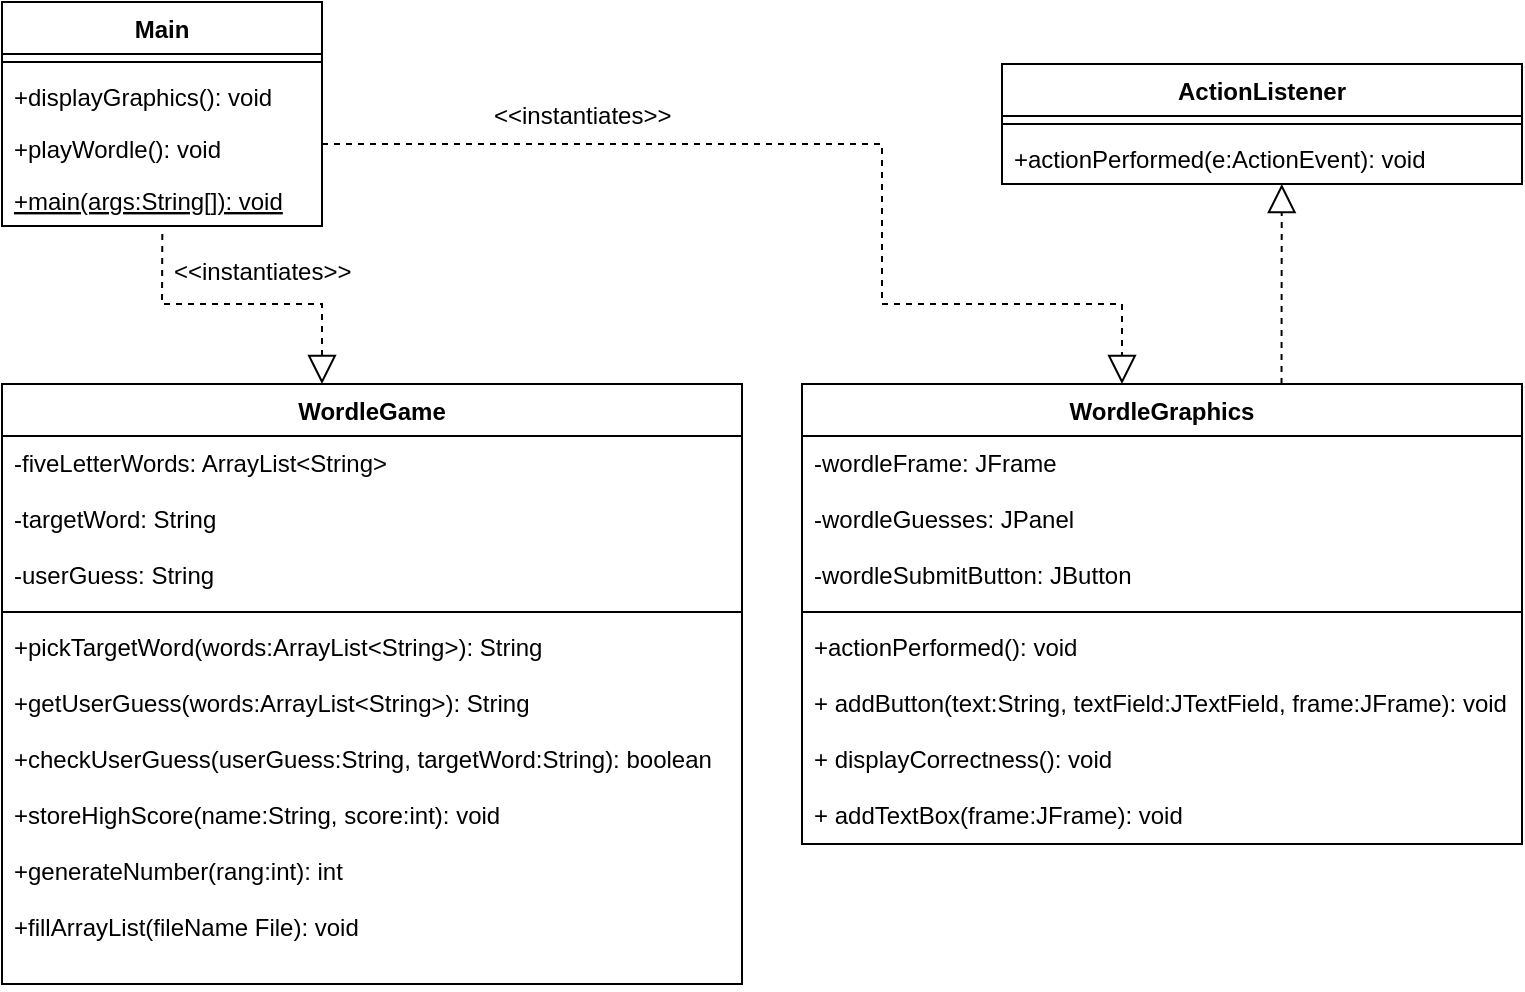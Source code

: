 <mxfile version="15.5.4" type="embed"><diagram id="C5RBs43oDa-KdzZeNtuy" name="Page-1"><mxGraphModel dx="30" dy="21" grid="1" gridSize="10" guides="1" tooltips="1" connect="1" arrows="1" fold="1" page="1" pageScale="1" pageWidth="827" pageHeight="1169" math="0" shadow="0"><root><mxCell id="WIyWlLk6GJQsqaUBKTNV-0"/><mxCell id="WIyWlLk6GJQsqaUBKTNV-1" parent="WIyWlLk6GJQsqaUBKTNV-0"/><mxCell id="lITUYnTNvuvev6aslpu9-0" value="Main" style="swimlane;fontStyle=1;align=center;verticalAlign=top;childLayout=stackLayout;horizontal=1;startSize=26;horizontalStack=0;resizeParent=1;resizeParentMax=0;resizeLast=0;collapsible=1;marginBottom=0;" parent="WIyWlLk6GJQsqaUBKTNV-1" vertex="1"><mxGeometry x="40" y="9" width="160" height="112" as="geometry"/></mxCell><mxCell id="lITUYnTNvuvev6aslpu9-2" value="" style="line;strokeWidth=1;fillColor=none;align=left;verticalAlign=middle;spacingTop=-1;spacingLeft=3;spacingRight=3;rotatable=0;labelPosition=right;points=[];portConstraint=eastwest;strokeColor=inherit;" parent="lITUYnTNvuvev6aslpu9-0" vertex="1"><mxGeometry y="26" width="160" height="8" as="geometry"/></mxCell><mxCell id="lITUYnTNvuvev6aslpu9-4" value="+displayGraphics(): void" style="text;strokeColor=none;fillColor=none;align=left;verticalAlign=top;spacingLeft=4;spacingRight=4;overflow=hidden;rotatable=0;points=[[0,0.5],[1,0.5]];portConstraint=eastwest;" parent="lITUYnTNvuvev6aslpu9-0" vertex="1"><mxGeometry y="34" width="160" height="26" as="geometry"/></mxCell><mxCell id="lITUYnTNvuvev6aslpu9-5" value="+playWordle(): void" style="text;strokeColor=none;fillColor=none;align=left;verticalAlign=top;spacingLeft=4;spacingRight=4;overflow=hidden;rotatable=0;points=[[0,0.5],[1,0.5]];portConstraint=eastwest;" parent="lITUYnTNvuvev6aslpu9-0" vertex="1"><mxGeometry y="60" width="160" height="26" as="geometry"/></mxCell><mxCell id="lITUYnTNvuvev6aslpu9-3" value="+main(args:String[]): void" style="text;strokeColor=none;fillColor=none;align=left;verticalAlign=top;spacingLeft=4;spacingRight=4;overflow=hidden;rotatable=0;points=[[0,0.5],[1,0.5]];portConstraint=eastwest;fontStyle=4" parent="lITUYnTNvuvev6aslpu9-0" vertex="1"><mxGeometry y="86" width="160" height="26" as="geometry"/></mxCell><mxCell id="1" value="WordleGraphics" style="swimlane;fontStyle=1;align=center;verticalAlign=top;childLayout=stackLayout;horizontal=1;startSize=26;horizontalStack=0;resizeParent=1;resizeParentMax=0;resizeLast=0;collapsible=1;marginBottom=0;" vertex="1" parent="WIyWlLk6GJQsqaUBKTNV-1"><mxGeometry x="440" y="200" width="360" height="230" as="geometry"/></mxCell><mxCell id="2" value="-wordleFrame: JFrame&#10;&#10;-wordleGuesses: JPanel&#10;&#10;-wordleSubmitButton: JButton&#10;" style="text;strokeColor=none;fillColor=none;align=left;verticalAlign=top;spacingLeft=4;spacingRight=4;overflow=hidden;rotatable=0;points=[[0,0.5],[1,0.5]];portConstraint=eastwest;" vertex="1" parent="1"><mxGeometry y="26" width="360" height="84" as="geometry"/></mxCell><mxCell id="3" value="" style="line;strokeWidth=1;fillColor=none;align=left;verticalAlign=middle;spacingTop=-1;spacingLeft=3;spacingRight=3;rotatable=0;labelPosition=right;points=[];portConstraint=eastwest;" vertex="1" parent="1"><mxGeometry y="110" width="360" height="8" as="geometry"/></mxCell><mxCell id="4" value="+actionPerformed(): void&#10;&#10;+ addButton(text:String, textField:JTextField, frame:JFrame): void&#10;&#10;+ displayCorrectness(): void&#10;&#10;+ addTextBox(frame:JFrame): void&#10;&#10;" style="text;strokeColor=none;fillColor=none;align=left;verticalAlign=top;spacingLeft=4;spacingRight=4;overflow=hidden;rotatable=0;points=[[0,0.5],[1,0.5]];portConstraint=eastwest;" vertex="1" parent="1"><mxGeometry y="118" width="360" height="112" as="geometry"/></mxCell><mxCell id="5" value="WordleGame" style="swimlane;fontStyle=1;align=center;verticalAlign=top;childLayout=stackLayout;horizontal=1;startSize=26;horizontalStack=0;resizeParent=1;resizeParentMax=0;resizeLast=0;collapsible=1;marginBottom=0;" vertex="1" parent="WIyWlLk6GJQsqaUBKTNV-1"><mxGeometry x="40" y="200" width="370" height="300" as="geometry"/></mxCell><mxCell id="6" value="-fiveLetterWords: ArrayList&lt;String&gt;&#10;&#10;-targetWord: String&#10;&#10;-userGuess: String&#10;" style="text;strokeColor=none;fillColor=none;align=left;verticalAlign=top;spacingLeft=4;spacingRight=4;overflow=hidden;rotatable=0;points=[[0,0.5],[1,0.5]];portConstraint=eastwest;" vertex="1" parent="5"><mxGeometry y="26" width="370" height="84" as="geometry"/></mxCell><mxCell id="7" value="" style="line;strokeWidth=1;fillColor=none;align=left;verticalAlign=middle;spacingTop=-1;spacingLeft=3;spacingRight=3;rotatable=0;labelPosition=right;points=[];portConstraint=eastwest;" vertex="1" parent="5"><mxGeometry y="110" width="370" height="8" as="geometry"/></mxCell><mxCell id="8" value="+pickTargetWord(words:ArrayList&lt;String&gt;): String&#10;&#10;+getUserGuess(words:ArrayList&lt;String&gt;): String&#10;&#10;+checkUserGuess(userGuess:String, targetWord:String): boolean&#10;&#10;+storeHighScore(name:String, score:int): void&#10;&#10;+generateNumber(rang:int): int&#10;&#10;+fillArrayList(fileName File): void&#10;" style="text;strokeColor=none;fillColor=none;align=left;verticalAlign=top;spacingLeft=4;spacingRight=4;overflow=hidden;rotatable=0;points=[[0,0.5],[1,0.5]];portConstraint=eastwest;" vertex="1" parent="5"><mxGeometry y="118" width="370" height="182" as="geometry"/></mxCell><mxCell id="9" value="ActionListener" style="swimlane;fontStyle=1;align=center;verticalAlign=top;childLayout=stackLayout;horizontal=1;startSize=26;horizontalStack=0;resizeParent=1;resizeParentMax=0;resizeLast=0;collapsible=1;marginBottom=0;" vertex="1" parent="WIyWlLk6GJQsqaUBKTNV-1"><mxGeometry x="540" y="40" width="260" height="60" as="geometry"/></mxCell><mxCell id="11" value="" style="line;strokeWidth=1;fillColor=none;align=left;verticalAlign=middle;spacingTop=-1;spacingLeft=3;spacingRight=3;rotatable=0;labelPosition=right;points=[];portConstraint=eastwest;" vertex="1" parent="9"><mxGeometry y="26" width="260" height="8" as="geometry"/></mxCell><mxCell id="12" value="+actionPerformed(e:ActionEvent): void" style="text;strokeColor=none;fillColor=none;align=left;verticalAlign=top;spacingLeft=4;spacingRight=4;overflow=hidden;rotatable=0;points=[[0,0.5],[1,0.5]];portConstraint=eastwest;" vertex="1" parent="9"><mxGeometry y="34" width="260" height="26" as="geometry"/></mxCell><mxCell id="17" value="" style="endArrow=block;dashed=1;endFill=0;endSize=12;html=1;rounded=0;exitX=0.501;exitY=1.154;exitDx=0;exitDy=0;exitPerimeter=0;" edge="1" parent="WIyWlLk6GJQsqaUBKTNV-1" source="lITUYnTNvuvev6aslpu9-3"><mxGeometry width="160" relative="1" as="geometry"><mxPoint x="120" y="140" as="sourcePoint"/><mxPoint x="200" y="200" as="targetPoint"/><Array as="points"><mxPoint x="120" y="160"/><mxPoint x="200" y="160"/></Array></mxGeometry></mxCell><mxCell id="18" value="" style="endArrow=block;dashed=1;endFill=0;endSize=12;html=1;rounded=0;" edge="1" parent="WIyWlLk6GJQsqaUBKTNV-1"><mxGeometry width="160" relative="1" as="geometry"><mxPoint x="200" y="80" as="sourcePoint"/><mxPoint x="600" y="200" as="targetPoint"/><Array as="points"><mxPoint x="480" y="80"/><mxPoint x="480" y="160"/><mxPoint x="600" y="160"/></Array></mxGeometry></mxCell><mxCell id="20" value="&lt;&lt;instantiates&gt;&gt;" style="text;strokeColor=none;fillColor=none;align=left;verticalAlign=top;spacingLeft=4;spacingRight=4;overflow=hidden;rotatable=0;points=[[0,0.5],[1,0.5]];portConstraint=eastwest;" vertex="1" parent="WIyWlLk6GJQsqaUBKTNV-1"><mxGeometry x="280" y="52" width="100" height="26" as="geometry"/></mxCell><mxCell id="21" value="&lt;&lt;instantiates&gt;&gt;" style="text;strokeColor=none;fillColor=none;align=left;verticalAlign=top;spacingLeft=4;spacingRight=4;overflow=hidden;rotatable=0;points=[[0,0.5],[1,0.5]];portConstraint=eastwest;" vertex="1" parent="WIyWlLk6GJQsqaUBKTNV-1"><mxGeometry x="120" y="130" width="100" height="26" as="geometry"/></mxCell><mxCell id="22" value="" style="endArrow=block;dashed=1;endFill=0;endSize=12;html=1;rounded=0;exitX=0.666;exitY=0;exitDx=0;exitDy=0;exitPerimeter=0;entryX=0.538;entryY=1;entryDx=0;entryDy=0;entryPerimeter=0;" edge="1" parent="WIyWlLk6GJQsqaUBKTNV-1" source="1" target="12"><mxGeometry width="160" relative="1" as="geometry"><mxPoint x="660" y="190" as="sourcePoint"/><mxPoint x="680" y="110" as="targetPoint"/></mxGeometry></mxCell></root></mxGraphModel></diagram></mxfile>